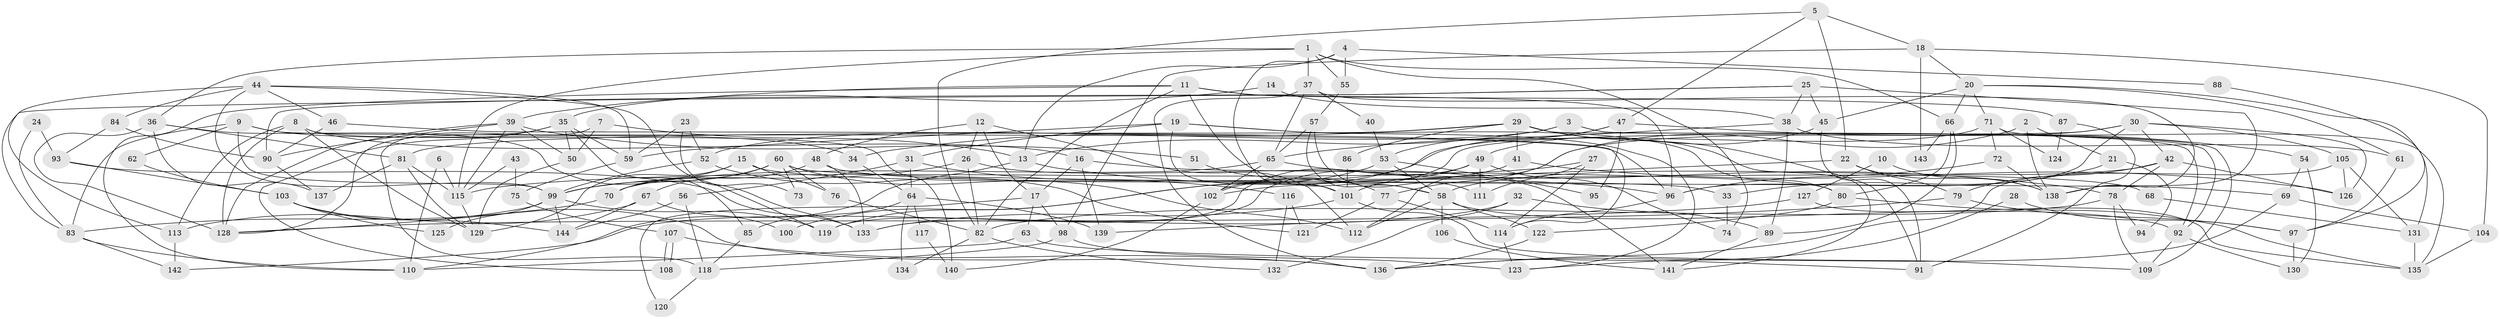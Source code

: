 // coarse degree distribution, {6: 0.12631578947368421, 3: 0.21052631578947367, 4: 0.16842105263157894, 2: 0.09473684210526316, 5: 0.17894736842105263, 8: 0.05263157894736842, 7: 0.09473684210526316, 9: 0.06315789473684211, 10: 0.010526315789473684}
// Generated by graph-tools (version 1.1) at 2025/41/03/06/25 10:41:53]
// undirected, 144 vertices, 288 edges
graph export_dot {
graph [start="1"]
  node [color=gray90,style=filled];
  1;
  2;
  3;
  4;
  5;
  6;
  7;
  8;
  9;
  10;
  11;
  12;
  13;
  14;
  15;
  16;
  17;
  18;
  19;
  20;
  21;
  22;
  23;
  24;
  25;
  26;
  27;
  28;
  29;
  30;
  31;
  32;
  33;
  34;
  35;
  36;
  37;
  38;
  39;
  40;
  41;
  42;
  43;
  44;
  45;
  46;
  47;
  48;
  49;
  50;
  51;
  52;
  53;
  54;
  55;
  56;
  57;
  58;
  59;
  60;
  61;
  62;
  63;
  64;
  65;
  66;
  67;
  68;
  69;
  70;
  71;
  72;
  73;
  74;
  75;
  76;
  77;
  78;
  79;
  80;
  81;
  82;
  83;
  84;
  85;
  86;
  87;
  88;
  89;
  90;
  91;
  92;
  93;
  94;
  95;
  96;
  97;
  98;
  99;
  100;
  101;
  102;
  103;
  104;
  105;
  106;
  107;
  108;
  109;
  110;
  111;
  112;
  113;
  114;
  115;
  116;
  117;
  118;
  119;
  120;
  121;
  122;
  123;
  124;
  125;
  126;
  127;
  128;
  129;
  130;
  131;
  132;
  133;
  134;
  135;
  136;
  137;
  138;
  139;
  140;
  141;
  142;
  143;
  144;
  1 -- 36;
  1 -- 66;
  1 -- 37;
  1 -- 55;
  1 -- 74;
  1 -- 115;
  2 -- 112;
  2 -- 138;
  2 -- 21;
  3 -- 92;
  3 -- 13;
  3 -- 52;
  3 -- 109;
  4 -- 101;
  4 -- 55;
  4 -- 13;
  4 -- 88;
  5 -- 82;
  5 -- 22;
  5 -- 18;
  5 -- 47;
  6 -- 115;
  6 -- 110;
  7 -- 13;
  7 -- 50;
  7 -- 118;
  8 -- 128;
  8 -- 16;
  8 -- 113;
  8 -- 129;
  8 -- 140;
  9 -- 83;
  9 -- 34;
  9 -- 62;
  9 -- 96;
  9 -- 99;
  10 -- 127;
  10 -- 138;
  11 -- 58;
  11 -- 110;
  11 -- 35;
  11 -- 82;
  11 -- 87;
  11 -- 96;
  12 -- 112;
  12 -- 26;
  12 -- 17;
  12 -- 48;
  13 -- 96;
  13 -- 110;
  14 -- 38;
  14 -- 39;
  15 -- 70;
  15 -- 129;
  15 -- 33;
  15 -- 76;
  16 -- 17;
  16 -- 80;
  16 -- 139;
  17 -- 98;
  17 -- 63;
  17 -- 120;
  18 -- 98;
  18 -- 20;
  18 -- 104;
  18 -- 143;
  19 -- 101;
  19 -- 59;
  19 -- 31;
  19 -- 80;
  19 -- 123;
  20 -- 45;
  20 -- 61;
  20 -- 66;
  20 -- 71;
  20 -- 131;
  21 -- 33;
  21 -- 94;
  22 -- 138;
  22 -- 102;
  22 -- 79;
  23 -- 59;
  23 -- 52;
  23 -- 73;
  24 -- 93;
  24 -- 83;
  25 -- 83;
  25 -- 138;
  25 -- 38;
  25 -- 45;
  25 -- 90;
  26 -- 82;
  26 -- 99;
  26 -- 141;
  27 -- 115;
  27 -- 114;
  27 -- 111;
  28 -- 136;
  28 -- 97;
  29 -- 141;
  29 -- 81;
  29 -- 34;
  29 -- 41;
  29 -- 86;
  29 -- 91;
  29 -- 92;
  30 -- 96;
  30 -- 42;
  30 -- 77;
  30 -- 102;
  30 -- 105;
  30 -- 126;
  31 -- 64;
  31 -- 56;
  31 -- 116;
  32 -- 132;
  32 -- 142;
  32 -- 89;
  33 -- 74;
  34 -- 64;
  35 -- 128;
  35 -- 50;
  35 -- 59;
  35 -- 85;
  35 -- 108;
  36 -- 81;
  36 -- 128;
  36 -- 133;
  36 -- 137;
  37 -- 65;
  37 -- 40;
  37 -- 136;
  37 -- 138;
  38 -- 89;
  38 -- 61;
  38 -- 65;
  39 -- 50;
  39 -- 115;
  39 -- 51;
  39 -- 90;
  39 -- 128;
  40 -- 53;
  41 -- 133;
  41 -- 126;
  42 -- 126;
  42 -- 79;
  42 -- 58;
  42 -- 78;
  43 -- 115;
  43 -- 75;
  44 -- 84;
  44 -- 99;
  44 -- 46;
  44 -- 59;
  44 -- 113;
  44 -- 119;
  45 -- 49;
  45 -- 91;
  46 -- 90;
  46 -- 114;
  47 -- 102;
  47 -- 53;
  47 -- 54;
  47 -- 95;
  48 -- 133;
  48 -- 68;
  48 -- 70;
  49 -- 119;
  49 -- 111;
  49 -- 74;
  49 -- 101;
  50 -- 129;
  51 -- 77;
  52 -- 99;
  52 -- 121;
  53 -- 58;
  53 -- 95;
  53 -- 119;
  54 -- 69;
  54 -- 130;
  55 -- 57;
  56 -- 144;
  56 -- 118;
  57 -- 58;
  57 -- 65;
  57 -- 111;
  58 -- 122;
  58 -- 92;
  58 -- 106;
  58 -- 112;
  59 -- 75;
  60 -- 99;
  60 -- 76;
  60 -- 67;
  60 -- 69;
  60 -- 73;
  60 -- 112;
  61 -- 97;
  62 -- 103;
  63 -- 91;
  63 -- 110;
  64 -- 139;
  64 -- 85;
  64 -- 117;
  64 -- 134;
  65 -- 78;
  65 -- 70;
  65 -- 102;
  66 -- 80;
  66 -- 89;
  66 -- 143;
  67 -- 113;
  67 -- 100;
  67 -- 144;
  68 -- 131;
  69 -- 123;
  69 -- 104;
  70 -- 83;
  71 -- 135;
  71 -- 72;
  71 -- 100;
  71 -- 124;
  72 -- 96;
  72 -- 138;
  75 -- 107;
  76 -- 82;
  77 -- 114;
  77 -- 121;
  78 -- 109;
  78 -- 82;
  78 -- 94;
  79 -- 97;
  79 -- 139;
  80 -- 135;
  80 -- 122;
  81 -- 129;
  81 -- 137;
  81 -- 115;
  82 -- 132;
  82 -- 134;
  83 -- 110;
  83 -- 142;
  84 -- 90;
  84 -- 93;
  85 -- 118;
  86 -- 101;
  87 -- 91;
  87 -- 124;
  88 -- 97;
  89 -- 141;
  90 -- 137;
  92 -- 109;
  92 -- 130;
  93 -- 103;
  93 -- 133;
  96 -- 114;
  97 -- 130;
  98 -- 123;
  98 -- 118;
  99 -- 119;
  99 -- 125;
  99 -- 128;
  99 -- 144;
  101 -- 109;
  101 -- 133;
  102 -- 140;
  103 -- 136;
  103 -- 144;
  103 -- 125;
  104 -- 135;
  105 -- 126;
  105 -- 131;
  105 -- 136;
  106 -- 141;
  107 -- 136;
  107 -- 108;
  107 -- 108;
  113 -- 142;
  114 -- 123;
  115 -- 129;
  116 -- 121;
  116 -- 132;
  117 -- 140;
  118 -- 120;
  122 -- 136;
  127 -- 135;
  127 -- 128;
  131 -- 135;
}
